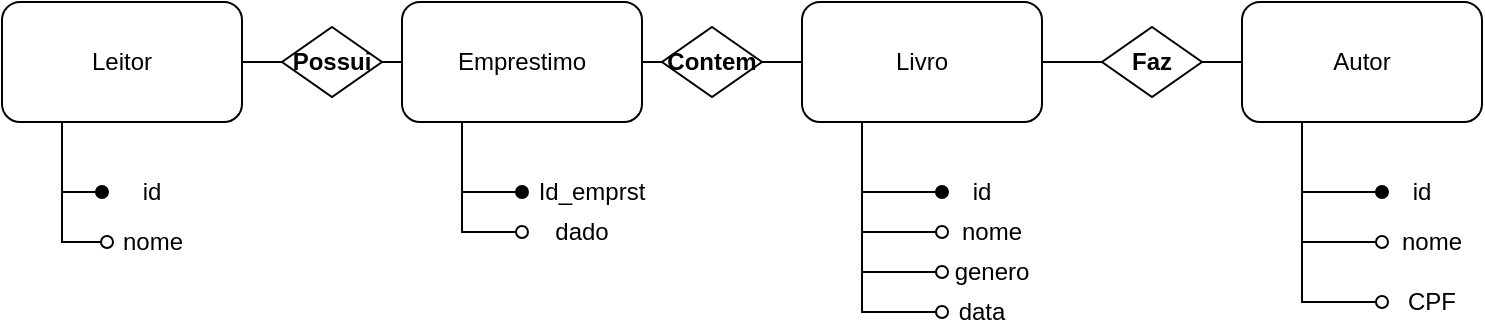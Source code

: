 <mxfile version="28.1.0">
  <diagram name="Página-1" id="-XuOlwOiezLDYJ_MlXQ6">
    <mxGraphModel dx="1042" dy="562" grid="1" gridSize="10" guides="1" tooltips="1" connect="1" arrows="1" fold="1" page="1" pageScale="1" pageWidth="827" pageHeight="1169" math="0" shadow="0">
      <root>
        <mxCell id="0" />
        <mxCell id="1" parent="0" />
        <mxCell id="COXsY7jCaA_HEgZKh-ox-14" style="edgeStyle=orthogonalEdgeStyle;rounded=0;orthogonalLoop=1;jettySize=auto;html=1;exitX=0.25;exitY=1;exitDx=0;exitDy=0;entryX=0;entryY=0.5;entryDx=0;entryDy=0;endArrow=oval;endFill=1;" edge="1" parent="1" source="COXsY7jCaA_HEgZKh-ox-1" target="COXsY7jCaA_HEgZKh-ox-11">
          <mxGeometry relative="1" as="geometry" />
        </mxCell>
        <mxCell id="COXsY7jCaA_HEgZKh-ox-16" style="edgeStyle=orthogonalEdgeStyle;rounded=0;orthogonalLoop=1;jettySize=auto;html=1;exitX=0.25;exitY=1;exitDx=0;exitDy=0;entryX=0;entryY=0.5;entryDx=0;entryDy=0;endArrow=oval;endFill=0;" edge="1" parent="1" source="COXsY7jCaA_HEgZKh-ox-1" target="COXsY7jCaA_HEgZKh-ox-15">
          <mxGeometry relative="1" as="geometry" />
        </mxCell>
        <mxCell id="COXsY7jCaA_HEgZKh-ox-38" style="edgeStyle=orthogonalEdgeStyle;rounded=0;orthogonalLoop=1;jettySize=auto;html=1;exitX=1;exitY=0.5;exitDx=0;exitDy=0;entryX=0;entryY=0.5;entryDx=0;entryDy=0;endArrow=none;endFill=0;" edge="1" parent="1" source="COXsY7jCaA_HEgZKh-ox-1" target="COXsY7jCaA_HEgZKh-ox-33">
          <mxGeometry relative="1" as="geometry" />
        </mxCell>
        <mxCell id="COXsY7jCaA_HEgZKh-ox-1" value="Leitor" style="rounded=1;whiteSpace=wrap;html=1;" vertex="1" parent="1">
          <mxGeometry x="40" y="150" width="120" height="60" as="geometry" />
        </mxCell>
        <mxCell id="COXsY7jCaA_HEgZKh-ox-6" style="edgeStyle=orthogonalEdgeStyle;rounded=0;orthogonalLoop=1;jettySize=auto;html=1;exitX=0.25;exitY=1;exitDx=0;exitDy=0;entryX=0;entryY=0.5;entryDx=0;entryDy=0;endArrow=oval;endFill=1;" edge="1" parent="1" source="COXsY7jCaA_HEgZKh-ox-2" target="COXsY7jCaA_HEgZKh-ox-5">
          <mxGeometry relative="1" as="geometry" />
        </mxCell>
        <mxCell id="COXsY7jCaA_HEgZKh-ox-10" style="edgeStyle=orthogonalEdgeStyle;rounded=0;orthogonalLoop=1;jettySize=auto;html=1;exitX=0.25;exitY=1;exitDx=0;exitDy=0;entryX=0;entryY=0.5;entryDx=0;entryDy=0;endArrow=oval;endFill=0;" edge="1" parent="1" source="COXsY7jCaA_HEgZKh-ox-2" target="COXsY7jCaA_HEgZKh-ox-7">
          <mxGeometry relative="1" as="geometry" />
        </mxCell>
        <mxCell id="COXsY7jCaA_HEgZKh-ox-40" style="edgeStyle=orthogonalEdgeStyle;rounded=0;orthogonalLoop=1;jettySize=auto;html=1;exitX=1;exitY=0.5;exitDx=0;exitDy=0;entryX=0;entryY=0.5;entryDx=0;entryDy=0;endArrow=none;endFill=0;" edge="1" parent="1" source="COXsY7jCaA_HEgZKh-ox-2" target="COXsY7jCaA_HEgZKh-ox-36">
          <mxGeometry relative="1" as="geometry" />
        </mxCell>
        <mxCell id="COXsY7jCaA_HEgZKh-ox-2" value="Emprestimo" style="rounded=1;whiteSpace=wrap;html=1;" vertex="1" parent="1">
          <mxGeometry x="240" y="150" width="120" height="60" as="geometry" />
        </mxCell>
        <mxCell id="COXsY7jCaA_HEgZKh-ox-21" style="edgeStyle=orthogonalEdgeStyle;rounded=0;orthogonalLoop=1;jettySize=auto;html=1;exitX=0.25;exitY=1;exitDx=0;exitDy=0;entryX=0;entryY=0.5;entryDx=0;entryDy=0;endArrow=oval;endFill=1;" edge="1" parent="1" source="COXsY7jCaA_HEgZKh-ox-3" target="COXsY7jCaA_HEgZKh-ox-17">
          <mxGeometry relative="1" as="geometry" />
        </mxCell>
        <mxCell id="COXsY7jCaA_HEgZKh-ox-22" style="edgeStyle=orthogonalEdgeStyle;rounded=0;orthogonalLoop=1;jettySize=auto;html=1;exitX=0.25;exitY=1;exitDx=0;exitDy=0;entryX=0;entryY=0.5;entryDx=0;entryDy=0;endArrow=oval;endFill=0;" edge="1" parent="1" source="COXsY7jCaA_HEgZKh-ox-3" target="COXsY7jCaA_HEgZKh-ox-18">
          <mxGeometry relative="1" as="geometry" />
        </mxCell>
        <mxCell id="COXsY7jCaA_HEgZKh-ox-23" style="edgeStyle=orthogonalEdgeStyle;rounded=0;orthogonalLoop=1;jettySize=auto;html=1;exitX=0.25;exitY=1;exitDx=0;exitDy=0;entryX=0;entryY=0.5;entryDx=0;entryDy=0;endArrow=oval;endFill=0;" edge="1" parent="1" source="COXsY7jCaA_HEgZKh-ox-3" target="COXsY7jCaA_HEgZKh-ox-19">
          <mxGeometry relative="1" as="geometry" />
        </mxCell>
        <mxCell id="COXsY7jCaA_HEgZKh-ox-24" style="edgeStyle=orthogonalEdgeStyle;rounded=0;orthogonalLoop=1;jettySize=auto;html=1;exitX=0.25;exitY=1;exitDx=0;exitDy=0;entryX=0;entryY=0.5;entryDx=0;entryDy=0;endArrow=oval;endFill=0;" edge="1" parent="1" source="COXsY7jCaA_HEgZKh-ox-3" target="COXsY7jCaA_HEgZKh-ox-20">
          <mxGeometry relative="1" as="geometry" />
        </mxCell>
        <mxCell id="COXsY7jCaA_HEgZKh-ox-3" value="Livro" style="rounded=1;whiteSpace=wrap;html=1;" vertex="1" parent="1">
          <mxGeometry x="440" y="150" width="120" height="60" as="geometry" />
        </mxCell>
        <mxCell id="COXsY7jCaA_HEgZKh-ox-30" style="edgeStyle=orthogonalEdgeStyle;rounded=0;orthogonalLoop=1;jettySize=auto;html=1;exitX=0.25;exitY=1;exitDx=0;exitDy=0;entryX=0;entryY=0.5;entryDx=0;entryDy=0;endArrow=oval;endFill=1;" edge="1" parent="1" source="COXsY7jCaA_HEgZKh-ox-4" target="COXsY7jCaA_HEgZKh-ox-25">
          <mxGeometry relative="1" as="geometry" />
        </mxCell>
        <mxCell id="COXsY7jCaA_HEgZKh-ox-32" style="edgeStyle=orthogonalEdgeStyle;rounded=0;orthogonalLoop=1;jettySize=auto;html=1;exitX=0.25;exitY=1;exitDx=0;exitDy=0;entryX=0;entryY=0.5;entryDx=0;entryDy=0;endArrow=oval;endFill=0;" edge="1" parent="1" source="COXsY7jCaA_HEgZKh-ox-4" target="COXsY7jCaA_HEgZKh-ox-31">
          <mxGeometry relative="1" as="geometry" />
        </mxCell>
        <mxCell id="COXsY7jCaA_HEgZKh-ox-45" style="edgeStyle=orthogonalEdgeStyle;rounded=0;orthogonalLoop=1;jettySize=auto;html=1;exitX=0.25;exitY=1;exitDx=0;exitDy=0;entryX=0;entryY=0.5;entryDx=0;entryDy=0;endArrow=oval;endFill=0;" edge="1" parent="1" source="COXsY7jCaA_HEgZKh-ox-4" target="COXsY7jCaA_HEgZKh-ox-44">
          <mxGeometry relative="1" as="geometry" />
        </mxCell>
        <mxCell id="COXsY7jCaA_HEgZKh-ox-4" value="Autor" style="rounded=1;whiteSpace=wrap;html=1;" vertex="1" parent="1">
          <mxGeometry x="660" y="150" width="120" height="60" as="geometry" />
        </mxCell>
        <mxCell id="COXsY7jCaA_HEgZKh-ox-5" value="Id_emprst" style="text;html=1;align=center;verticalAlign=middle;whiteSpace=wrap;rounded=0;" vertex="1" parent="1">
          <mxGeometry x="300" y="230" width="70" height="30" as="geometry" />
        </mxCell>
        <mxCell id="COXsY7jCaA_HEgZKh-ox-7" value="dado" style="text;html=1;align=center;verticalAlign=middle;whiteSpace=wrap;rounded=0;" vertex="1" parent="1">
          <mxGeometry x="300" y="250" width="60" height="30" as="geometry" />
        </mxCell>
        <mxCell id="COXsY7jCaA_HEgZKh-ox-8" style="edgeStyle=orthogonalEdgeStyle;rounded=0;orthogonalLoop=1;jettySize=auto;html=1;exitX=0.5;exitY=1;exitDx=0;exitDy=0;" edge="1" parent="1" source="COXsY7jCaA_HEgZKh-ox-7" target="COXsY7jCaA_HEgZKh-ox-7">
          <mxGeometry relative="1" as="geometry" />
        </mxCell>
        <mxCell id="COXsY7jCaA_HEgZKh-ox-11" value="id" style="text;html=1;align=center;verticalAlign=middle;whiteSpace=wrap;rounded=0;" vertex="1" parent="1">
          <mxGeometry x="90" y="235" width="50" height="20" as="geometry" />
        </mxCell>
        <mxCell id="COXsY7jCaA_HEgZKh-ox-15" value="nome" style="text;html=1;align=center;verticalAlign=middle;whiteSpace=wrap;rounded=0;" vertex="1" parent="1">
          <mxGeometry x="92.5" y="260" width="45" height="20" as="geometry" />
        </mxCell>
        <mxCell id="COXsY7jCaA_HEgZKh-ox-17" value="id" style="text;html=1;align=center;verticalAlign=middle;whiteSpace=wrap;rounded=0;" vertex="1" parent="1">
          <mxGeometry x="510" y="235" width="40" height="20" as="geometry" />
        </mxCell>
        <mxCell id="COXsY7jCaA_HEgZKh-ox-18" value="nome" style="text;html=1;align=center;verticalAlign=middle;whiteSpace=wrap;rounded=0;" vertex="1" parent="1">
          <mxGeometry x="510" y="255" width="50" height="20" as="geometry" />
        </mxCell>
        <mxCell id="COXsY7jCaA_HEgZKh-ox-19" value="genero" style="text;html=1;align=center;verticalAlign=middle;whiteSpace=wrap;rounded=0;" vertex="1" parent="1">
          <mxGeometry x="510" y="275" width="50" height="20" as="geometry" />
        </mxCell>
        <mxCell id="COXsY7jCaA_HEgZKh-ox-20" value="data" style="text;html=1;align=center;verticalAlign=middle;whiteSpace=wrap;rounded=0;" vertex="1" parent="1">
          <mxGeometry x="510" y="295" width="40" height="20" as="geometry" />
        </mxCell>
        <mxCell id="COXsY7jCaA_HEgZKh-ox-25" value="id" style="text;html=1;align=center;verticalAlign=middle;whiteSpace=wrap;rounded=0;" vertex="1" parent="1">
          <mxGeometry x="730" y="235" width="40" height="20" as="geometry" />
        </mxCell>
        <mxCell id="COXsY7jCaA_HEgZKh-ox-28" style="edgeStyle=orthogonalEdgeStyle;rounded=0;orthogonalLoop=1;jettySize=auto;html=1;exitX=0.5;exitY=1;exitDx=0;exitDy=0;" edge="1" parent="1" source="COXsY7jCaA_HEgZKh-ox-25" target="COXsY7jCaA_HEgZKh-ox-25">
          <mxGeometry relative="1" as="geometry" />
        </mxCell>
        <mxCell id="COXsY7jCaA_HEgZKh-ox-31" value="nome" style="text;html=1;align=center;verticalAlign=middle;whiteSpace=wrap;rounded=0;" vertex="1" parent="1">
          <mxGeometry x="730" y="260" width="50" height="20" as="geometry" />
        </mxCell>
        <mxCell id="COXsY7jCaA_HEgZKh-ox-39" style="edgeStyle=orthogonalEdgeStyle;rounded=0;orthogonalLoop=1;jettySize=auto;html=1;exitX=1;exitY=0.5;exitDx=0;exitDy=0;entryX=0;entryY=0.5;entryDx=0;entryDy=0;endArrow=none;endFill=0;" edge="1" parent="1" source="COXsY7jCaA_HEgZKh-ox-33" target="COXsY7jCaA_HEgZKh-ox-2">
          <mxGeometry relative="1" as="geometry" />
        </mxCell>
        <mxCell id="COXsY7jCaA_HEgZKh-ox-33" value="Possui" style="rhombus;whiteSpace=wrap;html=1;fontStyle=1" vertex="1" parent="1">
          <mxGeometry x="180" y="162.5" width="50" height="35" as="geometry" />
        </mxCell>
        <mxCell id="COXsY7jCaA_HEgZKh-ox-41" style="edgeStyle=orthogonalEdgeStyle;rounded=0;orthogonalLoop=1;jettySize=auto;html=1;exitX=1;exitY=0.5;exitDx=0;exitDy=0;entryX=0;entryY=0.5;entryDx=0;entryDy=0;endArrow=none;endFill=0;" edge="1" parent="1" source="COXsY7jCaA_HEgZKh-ox-36" target="COXsY7jCaA_HEgZKh-ox-3">
          <mxGeometry relative="1" as="geometry" />
        </mxCell>
        <mxCell id="COXsY7jCaA_HEgZKh-ox-36" value="Contem" style="rhombus;whiteSpace=wrap;html=1;fontStyle=1" vertex="1" parent="1">
          <mxGeometry x="370" y="162.5" width="50" height="35" as="geometry" />
        </mxCell>
        <mxCell id="COXsY7jCaA_HEgZKh-ox-42" style="edgeStyle=orthogonalEdgeStyle;rounded=0;orthogonalLoop=1;jettySize=auto;html=1;exitX=0;exitY=0.5;exitDx=0;exitDy=0;entryX=1;entryY=0.5;entryDx=0;entryDy=0;endArrow=none;endFill=0;" edge="1" parent="1" source="COXsY7jCaA_HEgZKh-ox-37" target="COXsY7jCaA_HEgZKh-ox-3">
          <mxGeometry relative="1" as="geometry" />
        </mxCell>
        <mxCell id="COXsY7jCaA_HEgZKh-ox-43" style="edgeStyle=orthogonalEdgeStyle;rounded=0;orthogonalLoop=1;jettySize=auto;html=1;exitX=1;exitY=0.5;exitDx=0;exitDy=0;entryX=0;entryY=0.5;entryDx=0;entryDy=0;endArrow=none;endFill=0;" edge="1" parent="1" source="COXsY7jCaA_HEgZKh-ox-37" target="COXsY7jCaA_HEgZKh-ox-4">
          <mxGeometry relative="1" as="geometry" />
        </mxCell>
        <mxCell id="COXsY7jCaA_HEgZKh-ox-37" value="Faz" style="rhombus;whiteSpace=wrap;html=1;fontStyle=1" vertex="1" parent="1">
          <mxGeometry x="590" y="162.5" width="50" height="35" as="geometry" />
        </mxCell>
        <mxCell id="COXsY7jCaA_HEgZKh-ox-44" value="CPF" style="text;html=1;align=center;verticalAlign=middle;whiteSpace=wrap;rounded=0;" vertex="1" parent="1">
          <mxGeometry x="730" y="290" width="50" height="20" as="geometry" />
        </mxCell>
      </root>
    </mxGraphModel>
  </diagram>
</mxfile>
